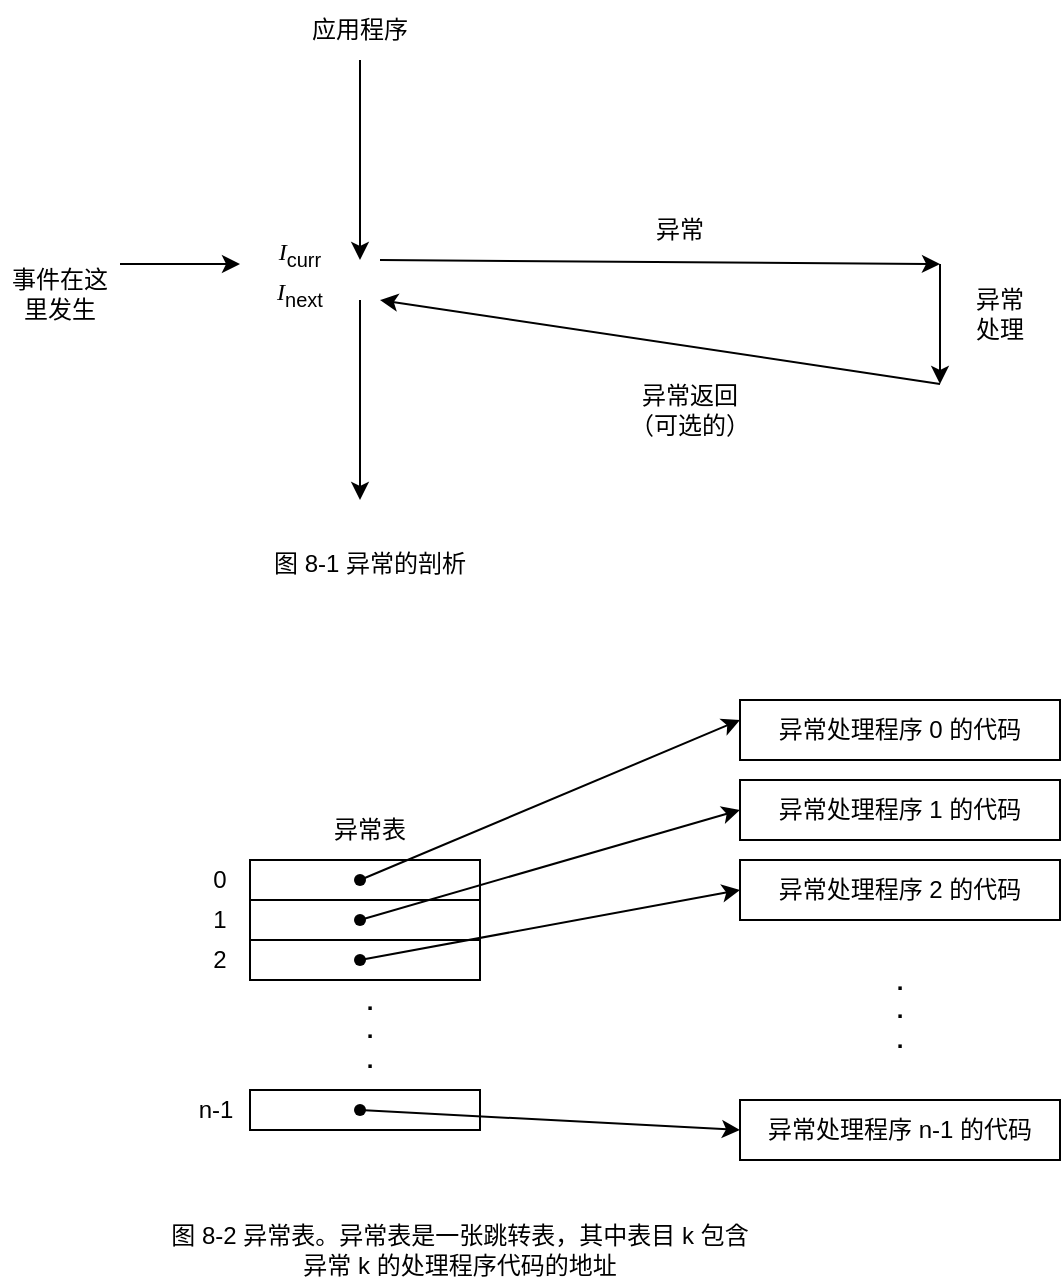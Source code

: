 <mxfile version="24.0.1" type="github">
  <diagram name="第 1 页" id="XFVcYhwaDkixJCFzh9bD">
    <mxGraphModel dx="1329" dy="726" grid="1" gridSize="10" guides="1" tooltips="1" connect="1" arrows="1" fold="1" page="1" pageScale="1" pageWidth="827" pageHeight="1169" math="0" shadow="0">
      <root>
        <mxCell id="0" />
        <mxCell id="1" parent="0" />
        <mxCell id="xiOpGG4odRyFYriXpunj-15" value="" style="rounded=0;whiteSpace=wrap;html=1;" vertex="1" parent="1">
          <mxGeometry x="135" y="450" width="115" height="20" as="geometry" />
        </mxCell>
        <mxCell id="xiOpGG4odRyFYriXpunj-16" value="" style="rounded=0;whiteSpace=wrap;html=1;" vertex="1" parent="1">
          <mxGeometry x="135" y="470" width="115" height="20" as="geometry" />
        </mxCell>
        <mxCell id="xiOpGG4odRyFYriXpunj-17" value="" style="rounded=0;whiteSpace=wrap;html=1;" vertex="1" parent="1">
          <mxGeometry x="135" y="490" width="115" height="20" as="geometry" />
        </mxCell>
        <mxCell id="xiOpGG4odRyFYriXpunj-18" value="" style="rounded=0;whiteSpace=wrap;html=1;" vertex="1" parent="1">
          <mxGeometry x="135" y="565" width="115" height="20" as="geometry" />
        </mxCell>
        <mxCell id="xiOpGG4odRyFYriXpunj-19" value="" style="group" vertex="1" connectable="0" parent="1">
          <mxGeometry x="10" y="20" width="530" height="292" as="geometry" />
        </mxCell>
        <mxCell id="xiOpGG4odRyFYriXpunj-1" value="" style="endArrow=classic;html=1;rounded=0;" edge="1" parent="xiOpGG4odRyFYriXpunj-19">
          <mxGeometry width="50" height="50" relative="1" as="geometry">
            <mxPoint x="180" y="30" as="sourcePoint" />
            <mxPoint x="180" y="130" as="targetPoint" />
          </mxGeometry>
        </mxCell>
        <mxCell id="xiOpGG4odRyFYriXpunj-2" value="" style="endArrow=classic;html=1;rounded=0;" edge="1" parent="xiOpGG4odRyFYriXpunj-19">
          <mxGeometry width="50" height="50" relative="1" as="geometry">
            <mxPoint x="180" y="150" as="sourcePoint" />
            <mxPoint x="180" y="250" as="targetPoint" />
          </mxGeometry>
        </mxCell>
        <mxCell id="xiOpGG4odRyFYriXpunj-3" value="" style="endArrow=classic;html=1;rounded=0;" edge="1" parent="xiOpGG4odRyFYriXpunj-19">
          <mxGeometry width="50" height="50" relative="1" as="geometry">
            <mxPoint x="190" y="130" as="sourcePoint" />
            <mxPoint x="470" y="132" as="targetPoint" />
          </mxGeometry>
        </mxCell>
        <mxCell id="xiOpGG4odRyFYriXpunj-4" value="" style="endArrow=classic;html=1;rounded=0;" edge="1" parent="xiOpGG4odRyFYriXpunj-19">
          <mxGeometry width="50" height="50" relative="1" as="geometry">
            <mxPoint x="470" y="132" as="sourcePoint" />
            <mxPoint x="470" y="192" as="targetPoint" />
          </mxGeometry>
        </mxCell>
        <mxCell id="xiOpGG4odRyFYriXpunj-5" value="" style="endArrow=classic;html=1;rounded=0;" edge="1" parent="xiOpGG4odRyFYriXpunj-19">
          <mxGeometry width="50" height="50" relative="1" as="geometry">
            <mxPoint x="470" y="192" as="sourcePoint" />
            <mxPoint x="190" y="150" as="targetPoint" />
          </mxGeometry>
        </mxCell>
        <mxCell id="xiOpGG4odRyFYriXpunj-6" value="应用程序" style="text;html=1;align=center;verticalAlign=middle;whiteSpace=wrap;rounded=0;" vertex="1" parent="xiOpGG4odRyFYriXpunj-19">
          <mxGeometry x="150" width="60" height="30" as="geometry" />
        </mxCell>
        <mxCell id="xiOpGG4odRyFYriXpunj-7" value="异常" style="text;html=1;align=center;verticalAlign=middle;whiteSpace=wrap;rounded=0;" vertex="1" parent="xiOpGG4odRyFYriXpunj-19">
          <mxGeometry x="310" y="100" width="60" height="30" as="geometry" />
        </mxCell>
        <mxCell id="xiOpGG4odRyFYriXpunj-8" value="异常&lt;div&gt;处理&lt;/div&gt;" style="text;html=1;align=center;verticalAlign=middle;whiteSpace=wrap;rounded=0;" vertex="1" parent="xiOpGG4odRyFYriXpunj-19">
          <mxGeometry x="470" y="142" width="60" height="30" as="geometry" />
        </mxCell>
        <mxCell id="xiOpGG4odRyFYriXpunj-9" value="异常返回（可选的）" style="text;html=1;align=center;verticalAlign=middle;whiteSpace=wrap;rounded=0;" vertex="1" parent="xiOpGG4odRyFYriXpunj-19">
          <mxGeometry x="310" y="190" width="70" height="30" as="geometry" />
        </mxCell>
        <mxCell id="xiOpGG4odRyFYriXpunj-10" value="事件在这里发生" style="text;html=1;align=center;verticalAlign=middle;whiteSpace=wrap;rounded=0;" vertex="1" parent="xiOpGG4odRyFYriXpunj-19">
          <mxGeometry y="132" width="60" height="30" as="geometry" />
        </mxCell>
        <mxCell id="xiOpGG4odRyFYriXpunj-11" value="" style="endArrow=classic;html=1;rounded=0;" edge="1" parent="xiOpGG4odRyFYriXpunj-19">
          <mxGeometry width="50" height="50" relative="1" as="geometry">
            <mxPoint x="60" y="132" as="sourcePoint" />
            <mxPoint x="120" y="132" as="targetPoint" />
          </mxGeometry>
        </mxCell>
        <mxCell id="xiOpGG4odRyFYriXpunj-12" value="&lt;i&gt;&lt;font face=&quot;Verdana&quot;&gt;I&lt;/font&gt;&lt;/i&gt;&lt;sub&gt;curr&lt;/sub&gt;" style="text;html=1;align=center;verticalAlign=middle;whiteSpace=wrap;rounded=0;" vertex="1" parent="xiOpGG4odRyFYriXpunj-19">
          <mxGeometry x="120" y="112" width="60" height="30" as="geometry" />
        </mxCell>
        <mxCell id="xiOpGG4odRyFYriXpunj-13" value="&lt;i&gt;&lt;font face=&quot;Verdana&quot;&gt;I&lt;/font&gt;&lt;/i&gt;&lt;sub&gt;next&lt;/sub&gt;" style="text;html=1;align=center;verticalAlign=middle;whiteSpace=wrap;rounded=0;" vertex="1" parent="xiOpGG4odRyFYriXpunj-19">
          <mxGeometry x="120" y="132" width="60" height="30" as="geometry" />
        </mxCell>
        <mxCell id="xiOpGG4odRyFYriXpunj-14" value="图 8-1 异常的剖析" style="text;html=1;align=center;verticalAlign=middle;whiteSpace=wrap;rounded=0;" vertex="1" parent="xiOpGG4odRyFYriXpunj-19">
          <mxGeometry x="40" y="272" width="290" height="20" as="geometry" />
        </mxCell>
        <mxCell id="xiOpGG4odRyFYriXpunj-20" value="&lt;b&gt;.&lt;/b&gt;&lt;div&gt;&lt;b&gt;.&lt;/b&gt;&lt;/div&gt;&lt;div&gt;&lt;b&gt;.&lt;/b&gt;&lt;/div&gt;" style="text;html=1;align=center;verticalAlign=middle;whiteSpace=wrap;rounded=0;" vertex="1" parent="1">
          <mxGeometry x="165" y="520" width="60" height="30" as="geometry" />
        </mxCell>
        <mxCell id="xiOpGG4odRyFYriXpunj-21" value="异常表" style="text;html=1;align=center;verticalAlign=middle;whiteSpace=wrap;rounded=0;" vertex="1" parent="1">
          <mxGeometry x="165" y="420" width="60" height="30" as="geometry" />
        </mxCell>
        <mxCell id="xiOpGG4odRyFYriXpunj-22" value="0" style="text;html=1;align=center;verticalAlign=middle;whiteSpace=wrap;rounded=0;" vertex="1" parent="1">
          <mxGeometry x="90" y="445" width="60" height="30" as="geometry" />
        </mxCell>
        <mxCell id="xiOpGG4odRyFYriXpunj-23" value="1" style="text;html=1;align=center;verticalAlign=middle;whiteSpace=wrap;rounded=0;" vertex="1" parent="1">
          <mxGeometry x="90" y="465" width="60" height="30" as="geometry" />
        </mxCell>
        <mxCell id="xiOpGG4odRyFYriXpunj-24" value="2" style="text;html=1;align=center;verticalAlign=middle;whiteSpace=wrap;rounded=0;" vertex="1" parent="1">
          <mxGeometry x="90" y="485" width="60" height="30" as="geometry" />
        </mxCell>
        <mxCell id="xiOpGG4odRyFYriXpunj-25" value="n-1" style="text;html=1;align=center;verticalAlign=middle;whiteSpace=wrap;rounded=0;" vertex="1" parent="1">
          <mxGeometry x="87.5" y="560" width="60" height="30" as="geometry" />
        </mxCell>
        <mxCell id="xiOpGG4odRyFYriXpunj-26" value="" style="endArrow=classic;html=1;rounded=0;" edge="1" parent="1" source="xiOpGG4odRyFYriXpunj-35">
          <mxGeometry width="50" height="50" relative="1" as="geometry">
            <mxPoint x="190" y="460" as="sourcePoint" />
            <mxPoint x="380" y="380" as="targetPoint" />
          </mxGeometry>
        </mxCell>
        <mxCell id="xiOpGG4odRyFYriXpunj-27" value="异常处理程序 0 的代码" style="rounded=0;whiteSpace=wrap;html=1;" vertex="1" parent="1">
          <mxGeometry x="380" y="370" width="160" height="30" as="geometry" />
        </mxCell>
        <mxCell id="xiOpGG4odRyFYriXpunj-28" value="异常处理程序 2 的代码" style="rounded=0;whiteSpace=wrap;html=1;" vertex="1" parent="1">
          <mxGeometry x="380" y="450" width="160" height="30" as="geometry" />
        </mxCell>
        <mxCell id="xiOpGG4odRyFYriXpunj-29" value="异常处理程序 1 的代码" style="rounded=0;whiteSpace=wrap;html=1;" vertex="1" parent="1">
          <mxGeometry x="380" y="410" width="160" height="30" as="geometry" />
        </mxCell>
        <mxCell id="xiOpGG4odRyFYriXpunj-30" value="&lt;b&gt;.&lt;/b&gt;&lt;div&gt;&lt;b&gt;.&lt;/b&gt;&lt;/div&gt;&lt;div&gt;&lt;b&gt;.&lt;/b&gt;&lt;/div&gt;" style="text;html=1;align=center;verticalAlign=middle;whiteSpace=wrap;rounded=0;" vertex="1" parent="1">
          <mxGeometry x="430" y="510" width="60" height="30" as="geometry" />
        </mxCell>
        <mxCell id="xiOpGG4odRyFYriXpunj-31" value="异常处理程序 n-1 的代码" style="rounded=0;whiteSpace=wrap;html=1;" vertex="1" parent="1">
          <mxGeometry x="380" y="570" width="160" height="30" as="geometry" />
        </mxCell>
        <mxCell id="xiOpGG4odRyFYriXpunj-32" value="" style="endArrow=classic;html=1;rounded=0;entryX=0;entryY=0.5;entryDx=0;entryDy=0;" edge="1" parent="1" source="xiOpGG4odRyFYriXpunj-37" target="xiOpGG4odRyFYriXpunj-29">
          <mxGeometry width="50" height="50" relative="1" as="geometry">
            <mxPoint x="190" y="480" as="sourcePoint" />
            <mxPoint x="380" y="400" as="targetPoint" />
          </mxGeometry>
        </mxCell>
        <mxCell id="xiOpGG4odRyFYriXpunj-33" value="" style="endArrow=classic;html=1;rounded=0;entryX=0;entryY=0.5;entryDx=0;entryDy=0;" edge="1" parent="1" source="xiOpGG4odRyFYriXpunj-38" target="xiOpGG4odRyFYriXpunj-28">
          <mxGeometry width="50" height="50" relative="1" as="geometry">
            <mxPoint x="190" y="500" as="sourcePoint" />
            <mxPoint x="380" y="420" as="targetPoint" />
          </mxGeometry>
        </mxCell>
        <mxCell id="xiOpGG4odRyFYriXpunj-34" value="" style="endArrow=classic;html=1;rounded=0;entryX=0;entryY=0.5;entryDx=0;entryDy=0;" edge="1" parent="1" source="xiOpGG4odRyFYriXpunj-40" target="xiOpGG4odRyFYriXpunj-31">
          <mxGeometry width="50" height="50" relative="1" as="geometry">
            <mxPoint x="190" y="575" as="sourcePoint" />
            <mxPoint x="380" y="495" as="targetPoint" />
          </mxGeometry>
        </mxCell>
        <mxCell id="xiOpGG4odRyFYriXpunj-36" value="" style="endArrow=classic;html=1;rounded=0;" edge="1" parent="1" target="xiOpGG4odRyFYriXpunj-35">
          <mxGeometry width="50" height="50" relative="1" as="geometry">
            <mxPoint x="190" y="460" as="sourcePoint" />
            <mxPoint x="380" y="380" as="targetPoint" />
          </mxGeometry>
        </mxCell>
        <mxCell id="xiOpGG4odRyFYriXpunj-35" value="" style="shape=waypoint;sketch=0;fillStyle=solid;size=6;pointerEvents=1;points=[];fillColor=none;resizable=0;rotatable=0;perimeter=centerPerimeter;snapToPoint=1;" vertex="1" parent="1">
          <mxGeometry x="180" y="450" width="20" height="20" as="geometry" />
        </mxCell>
        <mxCell id="xiOpGG4odRyFYriXpunj-37" value="" style="shape=waypoint;sketch=0;fillStyle=solid;size=6;pointerEvents=1;points=[];fillColor=none;resizable=0;rotatable=0;perimeter=centerPerimeter;snapToPoint=1;" vertex="1" parent="1">
          <mxGeometry x="180" y="470" width="20" height="20" as="geometry" />
        </mxCell>
        <mxCell id="xiOpGG4odRyFYriXpunj-38" value="" style="shape=waypoint;sketch=0;fillStyle=solid;size=6;pointerEvents=1;points=[];fillColor=none;resizable=0;rotatable=0;perimeter=centerPerimeter;snapToPoint=1;" vertex="1" parent="1">
          <mxGeometry x="180" y="490" width="20" height="20" as="geometry" />
        </mxCell>
        <mxCell id="xiOpGG4odRyFYriXpunj-39" value="" style="endArrow=classic;html=1;rounded=0;entryDx=0;entryDy=0;" edge="1" parent="1" target="xiOpGG4odRyFYriXpunj-40">
          <mxGeometry width="50" height="50" relative="1" as="geometry">
            <mxPoint x="190" y="575" as="sourcePoint" />
            <mxPoint x="380" y="585" as="targetPoint" />
          </mxGeometry>
        </mxCell>
        <mxCell id="xiOpGG4odRyFYriXpunj-40" value="" style="shape=waypoint;sketch=0;fillStyle=solid;size=6;pointerEvents=1;points=[];fillColor=none;resizable=0;rotatable=0;perimeter=centerPerimeter;snapToPoint=1;" vertex="1" parent="1">
          <mxGeometry x="180" y="565" width="20" height="20" as="geometry" />
        </mxCell>
        <mxCell id="xiOpGG4odRyFYriXpunj-41" value="图 8-2 异常表。异常表是一张跳转表，其中表目 k 包含异常 k 的处理程序代码的地址" style="text;html=1;align=center;verticalAlign=middle;whiteSpace=wrap;rounded=0;" vertex="1" parent="1">
          <mxGeometry x="90" y="630" width="300" height="30" as="geometry" />
        </mxCell>
      </root>
    </mxGraphModel>
  </diagram>
</mxfile>
